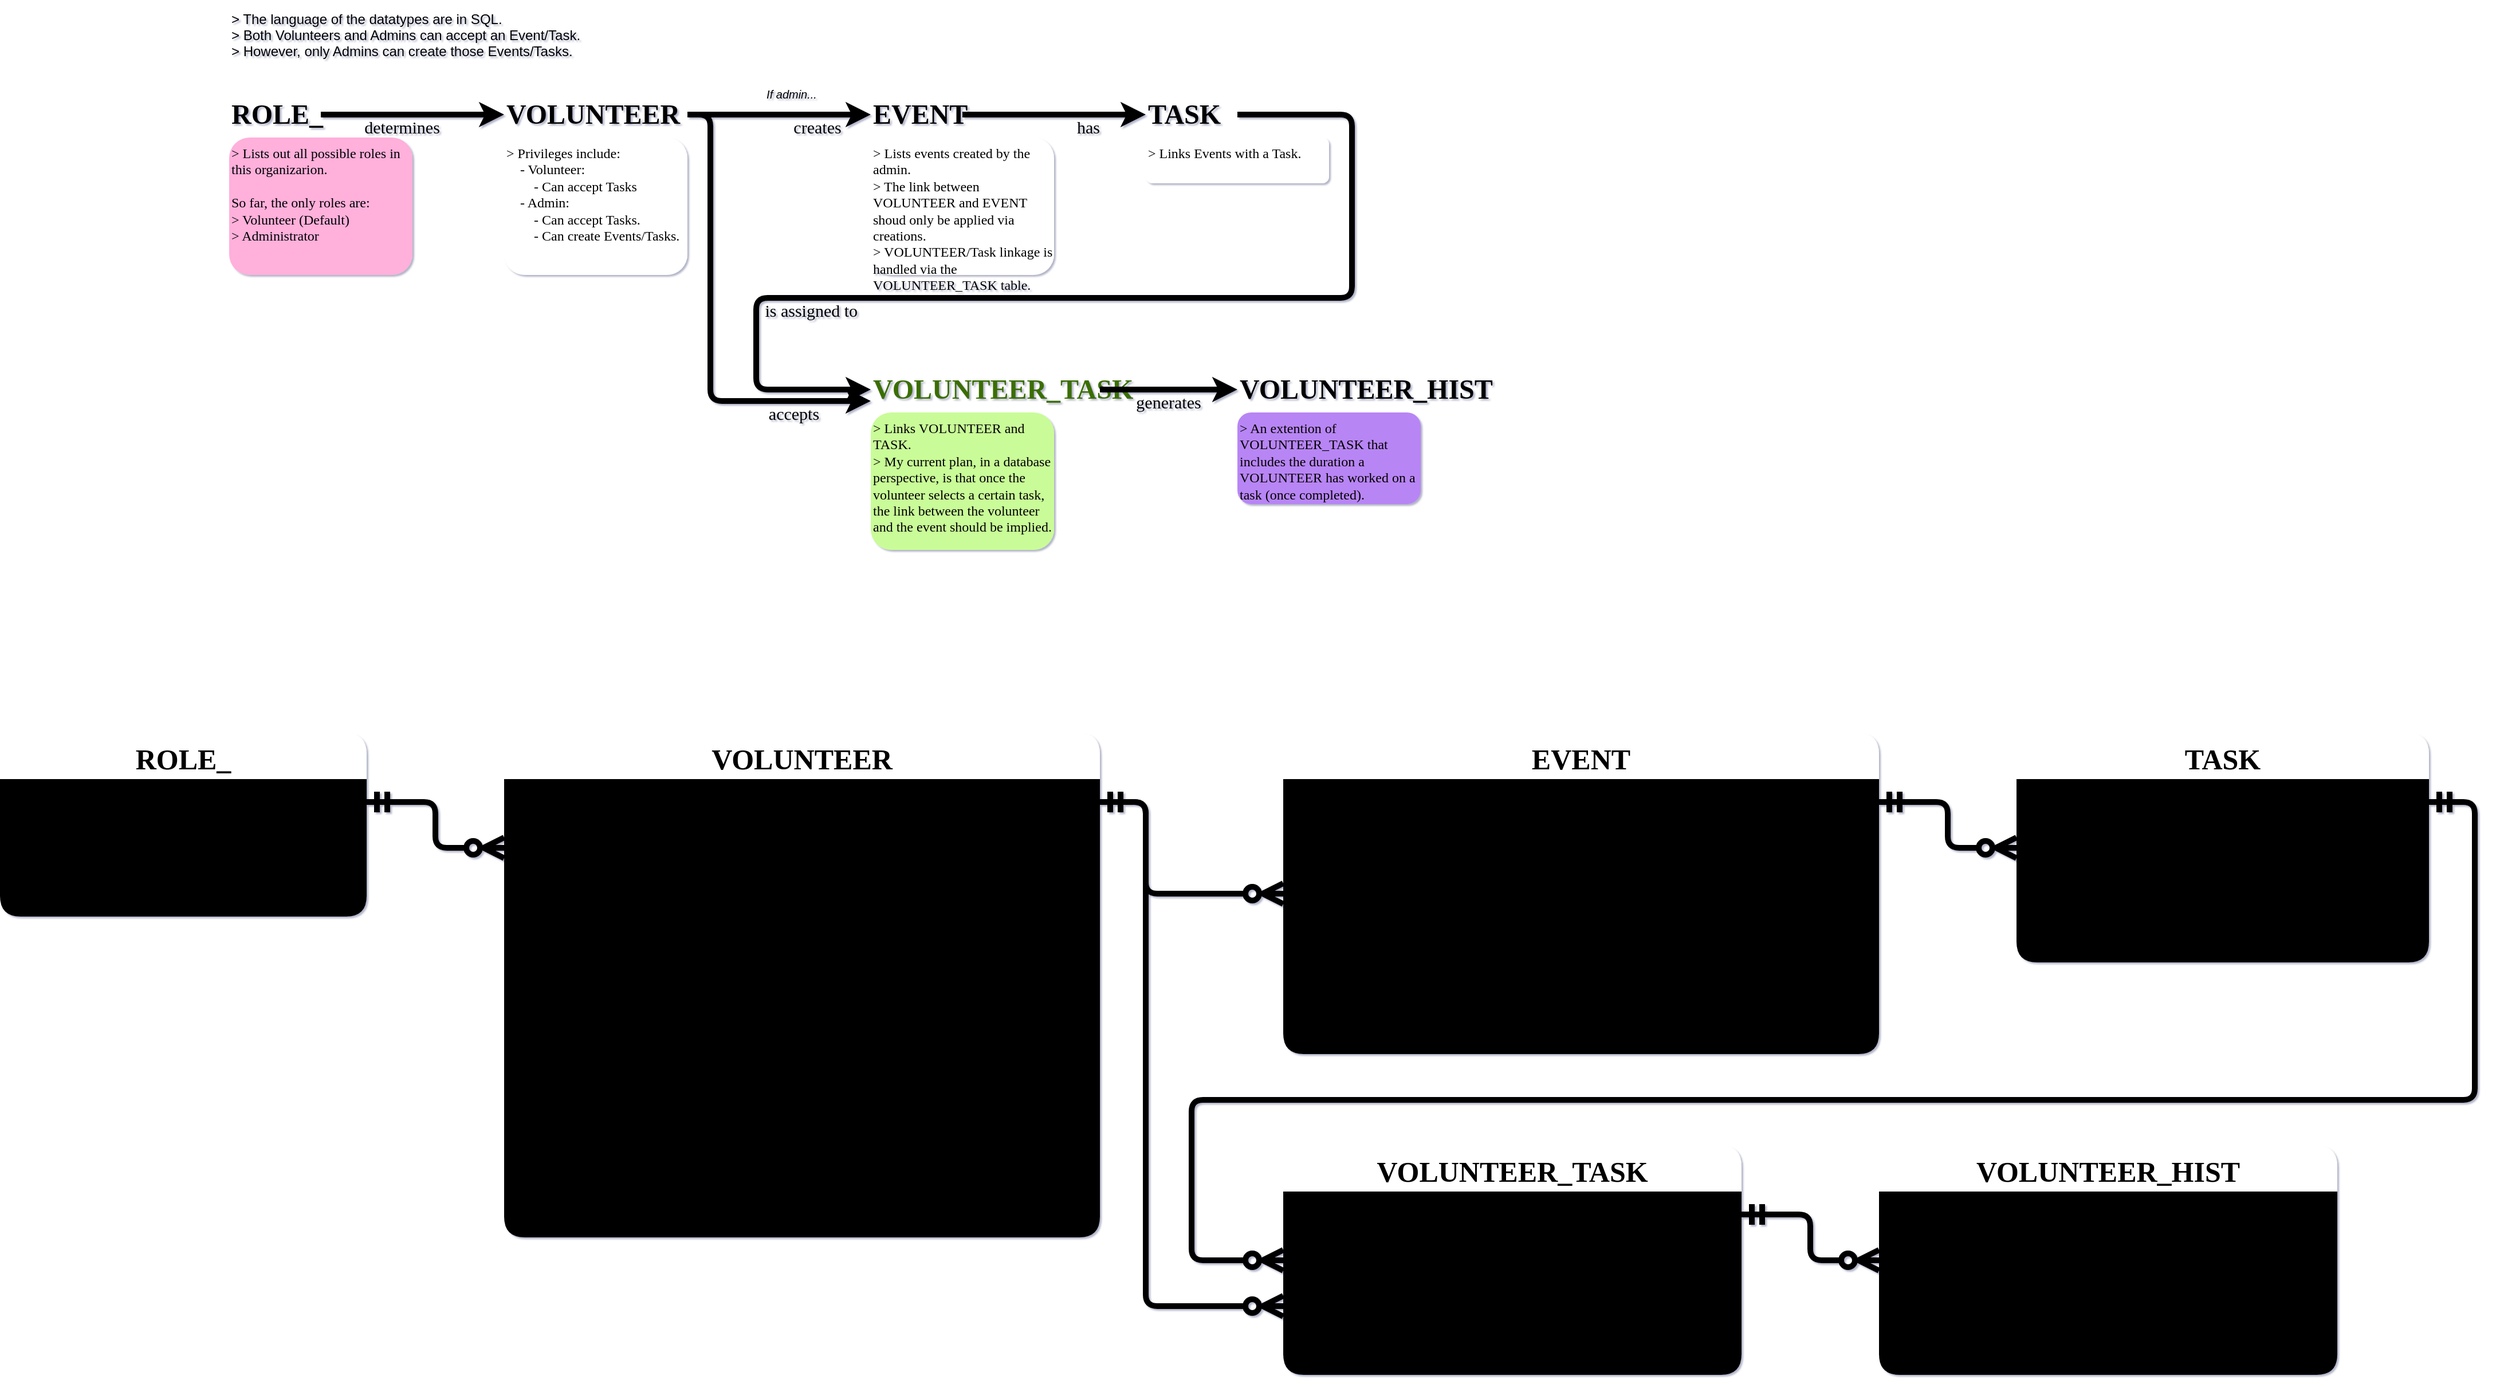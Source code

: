 <mxfile>
    <diagram id="OOGeuDpNiOZ6lB6-GOxb" name="Concept_1">
        <mxGraphModel dx="1826" dy="567" grid="1" gridSize="10" guides="1" tooltips="1" connect="1" arrows="1" fold="1" page="0" pageScale="1" pageWidth="850" pageHeight="1100" background="light-dark(#FFFFFF,#FFFFFF)" math="0" shadow="1" adaptiveColors="auto">
            <root>
                <mxCell id="0"/>
                <mxCell id="1" parent="0"/>
                <mxCell id="32" value="&gt; The language of the datatypes are in SQL.&#xa;&gt; Both Volunteers and Admins can accept an Event/Task.&#xa;&gt; However, only Admins can create those Events/Tasks." style="text;align=left;verticalAlign=middle;resizable=0;points=[];autosize=1;strokeColor=none;fillColor=none;fontColor=light-dark(#000000,#000000);shadow=0;" parent="1" vertex="1">
                    <mxGeometry x="-400" y="40" width="330" height="60" as="geometry"/>
                </mxCell>
                <mxCell id="60" value="VOLUNTEER" style="whiteSpace=wrap;fillColor=none;fontFamily=Calibri;fontColor=light-dark(#000000,#0038FF);fontSize=24;fontStyle=1;align=left;labelBorderColor=none;strokeColor=none;labelBackgroundColor=none;glass=0;shadow=0;" parent="1" vertex="1">
                    <mxGeometry x="-160" y="120" width="160" height="40" as="geometry"/>
                </mxCell>
                <mxCell id="63" value="VOLUNTEER_HIST" style="whiteSpace=wrap;fillColor=none;fontFamily=Calibri;fontColor=light-dark(#000000,#9300FF);fontSize=24;fontStyle=1;align=left;strokeColor=none;shadow=0;" parent="1" vertex="1">
                    <mxGeometry x="480" y="360" width="200" height="40" as="geometry"/>
                </mxCell>
                <mxCell id="64" value="EVENT" style="whiteSpace=wrap;fillColor=none;fontFamily=Calibri;fontColor=light-dark(#000000,#FF0000);fontSize=24;fontStyle=1;align=left;strokeColor=none;shadow=0;" parent="1" vertex="1">
                    <mxGeometry x="160" y="120" width="80" height="40" as="geometry"/>
                </mxCell>
                <mxCell id="65" value="TASK" style="whiteSpace=wrap;fillColor=none;fontFamily=Calibri;fontColor=light-dark(#000000,#FFC600);fontSize=24;fontStyle=1;align=left;strokeColor=none;shadow=0;" parent="1" vertex="1">
                    <mxGeometry x="400" y="120" width="80" height="40" as="geometry"/>
                </mxCell>
                <mxCell id="78" value="creates" style="edgeStyle=orthogonalEdgeStyle;exitX=1;exitY=0.5;exitDx=0;exitDy=0;entryX=0;entryY=0.5;entryDx=0;entryDy=0;strokeColor=light-dark(#000000,#0038FF);strokeWidth=5;fontFamily=Calibri;fontColor=light-dark(#000000,#0038FF);labelBackgroundColor=none;jumpStyle=arc;jumpSize=12;fontSize=15;shadow=0;" parent="1" source="60" target="64" edge="1">
                    <mxGeometry x="0.417" y="-10" relative="1" as="geometry">
                        <mxPoint x="260" y="70" as="sourcePoint"/>
                        <mxPoint x="90" y="80" as="targetPoint"/>
                        <Array as="points">
                            <mxPoint x="130" y="140"/>
                            <mxPoint x="130" y="140"/>
                        </Array>
                        <mxPoint as="offset"/>
                    </mxGeometry>
                </mxCell>
                <mxCell id="83" value="has" style="edgeStyle=elbowEdgeStyle;exitX=1;exitY=0.5;exitDx=0;exitDy=0;entryX=0;entryY=0.5;entryDx=0;entryDy=0;strokeColor=light-dark(#000000,#FF0000);strokeWidth=5;fontFamily=Calibri;fontColor=light-dark(#000000,#FF0000);labelBackgroundColor=none;fontSize=15;shadow=0;" parent="1" source="64" target="65" edge="1">
                    <mxGeometry x="0.375" y="-10" relative="1" as="geometry">
                        <mxPoint x="280" y="240" as="sourcePoint"/>
                        <mxPoint x="560" y="190" as="targetPoint"/>
                        <Array as="points">
                            <mxPoint x="300" y="150"/>
                            <mxPoint x="340" y="-80"/>
                            <mxPoint x="300" y="40"/>
                        </Array>
                        <mxPoint as="offset"/>
                    </mxGeometry>
                </mxCell>
                <mxCell id="135" value="accepts" style="edgeStyle=orthogonalEdgeStyle;exitX=1;exitY=0.5;exitDx=0;exitDy=0;entryX=0;entryY=0.75;entryDx=0;entryDy=0;strokeColor=light-dark(#000000,#0038FF);strokeWidth=5;fontFamily=Calibri;fontColor=light-dark(#000000,#0038FF);flowAnimation=0;labelBackgroundColor=none;fontSize=15;jumpStyle=arc;jumpSize=12;shadow=0;" parent="1" source="60" target="142" edge="1">
                    <mxGeometry x="0.673" y="-10" relative="1" as="geometry">
                        <mxPoint x="10" y="160" as="sourcePoint"/>
                        <mxPoint x="320" y="190" as="targetPoint"/>
                        <Array as="points">
                            <mxPoint x="20" y="140"/>
                            <mxPoint x="20" y="390"/>
                        </Array>
                        <mxPoint as="offset"/>
                    </mxGeometry>
                </mxCell>
                <mxCell id="141" value="&gt; Privileges include:&#xa;    - Volunteer:&#xa;        - Can accept Tasks&#xa;    - Admin:&#xa;        - Can accept Tasks.&#xa;        - Can create Events/Tasks." style="whiteSpace=wrap;fontColor=light-dark(#000000,#0038FF);labelBackgroundColor=none;fillColor=light-dark(#FFFFFF,#78A3FF);rounded=1;fontFamily=Calibri;align=left;verticalAlign=top;fontStyle=0;shadow=0;strokeColor=none;" parent="1" vertex="1">
                    <mxGeometry x="-160" y="160" width="160" height="120" as="geometry"/>
                </mxCell>
                <mxCell id="142" value="VOLUNTEER_TASK" style="whiteSpace=wrap;fillColor=none;fontFamily=Calibri;fontColor=light-dark(#3B6E00,#5DA800);fontSize=24;fontStyle=1;align=left;strokeColor=none;shadow=0;" parent="1" vertex="1">
                    <mxGeometry x="160" y="360" width="200" height="40" as="geometry"/>
                </mxCell>
                <mxCell id="143" value="If admin..." style="text;align=center;verticalAlign=middle;resizable=0;points=[];autosize=1;strokeColor=none;fillColor=none;fontColor=light-dark(#000000,#0038FF);fontStyle=2;fontSize=10;shadow=0;" parent="1" vertex="1">
                    <mxGeometry x="60" y="110" width="62" height="24" as="geometry"/>
                </mxCell>
                <mxCell id="144" value="ROLE_" style="whiteSpace=wrap;fillColor=none;fontFamily=Calibri;fontColor=light-dark(#000000,#FF66B3);fontSize=24;fontStyle=1;align=left;labelBorderColor=none;strokeColor=none;shadow=0;" parent="1" vertex="1">
                    <mxGeometry x="-400" y="120" width="80" height="40" as="geometry"/>
                </mxCell>
                <mxCell id="146" value="determines" style="edgeStyle=orthogonalEdgeStyle;exitX=1;exitY=0.5;exitDx=0;exitDy=0;entryX=0;entryY=0.5;entryDx=0;entryDy=0;strokeColor=light-dark(#000000,#FF66B3);strokeWidth=5;fontFamily=Calibri;fontColor=light-dark(#000000,#FF66B3);flowAnimation=0;labelBackgroundColor=none;fontSize=15;jumpStyle=arc;jumpSize=12;shadow=0;" parent="1" source="144" target="60" edge="1">
                    <mxGeometry x="-0.111" y="-10" relative="1" as="geometry">
                        <mxPoint x="-210" y="70" as="sourcePoint"/>
                        <mxPoint x="-160.0" y="140" as="targetPoint"/>
                        <Array as="points"/>
                        <mxPoint as="offset"/>
                    </mxGeometry>
                </mxCell>
                <mxCell id="150" value="&gt; Lists out all possible roles in this organizarion.&#xa;&#xa;So far, the only roles are:&#xa;&gt; Volunteer (Default)&#xa;&gt; Administrator" style="whiteSpace=wrap;fontColor=light-dark(#000000,#FF66B3);labelBackgroundColor=none;fillColor=light-dark(#FFB0DB,#FFB0DB);rounded=1;fontFamily=Calibri;align=left;verticalAlign=top;fontStyle=0;shadow=0;strokeColor=none;swimlaneFillColor=light-dark(default, #f3b3d9);" parent="1" vertex="1">
                    <mxGeometry x="-400" y="160" width="160" height="120" as="geometry"/>
                </mxCell>
                <mxCell id="154" value="&gt; Links VOLUNTEER and TASK.&#xa;&gt; My current plan, in a database perspective, is that once the volunteer selects a certain task, the link between the volunteer and the event should be implied." style="whiteSpace=wrap;fontColor=light-dark(#000000,#6FA630);labelBackgroundColor=none;fillColor=light-dark(#C9FC98,#C9FC98);rounded=1;fontFamily=Calibri;align=left;verticalAlign=top;fontStyle=0;glass=0;shadow=0;strokeColor=none;" parent="1" vertex="1">
                    <mxGeometry x="160" y="400" width="160" height="120" as="geometry"/>
                </mxCell>
                <mxCell id="155" value="&gt; An extention of VOLUNTEER_TASK that includes the duration a VOLUNTEER has worked on a task (once completed)." style="whiteSpace=wrap;fontColor=light-dark(#000000,#8619F5);labelBackgroundColor=none;fillColor=light-dark(#B885F5,#B885F5);rounded=1;fontFamily=Calibri;align=left;verticalAlign=top;fontStyle=0;shadow=0;strokeColor=none;" parent="1" vertex="1">
                    <mxGeometry x="480" y="400" width="160" height="80" as="geometry"/>
                </mxCell>
                <mxCell id="157" value="&gt; Lists events created by the admin.&#xa;&gt; The link between VOLUNTEER and EVENT shoud only be applied via creations.&#xa;&gt; VOLUNTEER/Task linkage is handled via the VOLUNTEER_TASK table." style="whiteSpace=wrap;fontColor=light-dark(#000000,#FF0000);labelBackgroundColor=none;fillColor=light-dark(#FFFFFF,#FF9F9F);rounded=1;fontFamily=Calibri;align=left;verticalAlign=top;fontStyle=0;glass=0;shadow=0;strokeColor=none;" parent="1" vertex="1">
                    <mxGeometry x="160" y="160" width="160" height="120" as="geometry"/>
                </mxCell>
                <mxCell id="159" value="&gt; Links Events with a Task." style="whiteSpace=wrap;fontColor=light-dark(#000000,#F6C843);labelBackgroundColor=none;fillColor=light-dark(#FFFFFF,#F6E0A8);rounded=1;fontFamily=Calibri;align=left;verticalAlign=top;fontStyle=0;shadow=0;strokeColor=none;" parent="1" vertex="1">
                    <mxGeometry x="400" y="160" width="160" height="40" as="geometry"/>
                </mxCell>
                <mxCell id="165" value="ROLE_" style="shape=table;startSize=40;container=1;collapsible=0;childLayout=tableLayout;strokeColor=none;fontSize=25;rounded=1;fillColor=light-dark(#FFFFFF,#FF66B3);gradientColor=none;swimlaneFillColor=light-dark(#000000,#FFB0DB);fontColor=light-dark(#000000,#000000);fontFamily=Calibri;fontStyle=1" parent="1" vertex="1">
                    <mxGeometry x="-600" y="680" width="320" height="160" as="geometry"/>
                </mxCell>
                <mxCell id="166" value="" style="shape=tableRow;horizontal=0;startSize=0;swimlaneHead=0;swimlaneBody=0;strokeColor=inherit;top=0;left=0;bottom=0;right=0;collapsible=0;dropTarget=0;fillColor=none;points=[[0,0.5],[1,0.5]];portConstraint=eastwest;fontSize=16;fontFamily=Calibri;fontColor=light-dark(#000000,#000000);fontStyle=1" parent="165" vertex="1">
                    <mxGeometry y="40" width="320" height="40" as="geometry"/>
                </mxCell>
                <mxCell id="167" value="ID" style="shape=partialRectangle;html=1;whiteSpace=wrap;connectable=0;strokeColor=inherit;overflow=hidden;fillColor=none;top=0;left=0;bottom=0;right=0;pointerEvents=1;fontSize=16;fontFamily=Calibri;fontColor=light-dark(#000000,#000000);fontStyle=1" parent="166" vertex="1">
                    <mxGeometry width="80" height="40" as="geometry">
                        <mxRectangle width="80" height="40" as="alternateBounds"/>
                    </mxGeometry>
                </mxCell>
                <mxCell id="168" value="SERIAL" style="shape=partialRectangle;html=1;whiteSpace=wrap;connectable=0;strokeColor=inherit;overflow=hidden;fillColor=none;top=0;left=0;bottom=0;right=0;pointerEvents=1;fontSize=16;fontFamily=Calibri;fontColor=light-dark(#000000,#000000);fontStyle=3;align=left;" parent="166" vertex="1">
                    <mxGeometry x="80" width="80" height="40" as="geometry">
                        <mxRectangle width="80" height="40" as="alternateBounds"/>
                    </mxGeometry>
                </mxCell>
                <mxCell id="169" value="PK" style="shape=partialRectangle;html=1;whiteSpace=wrap;connectable=0;strokeColor=inherit;overflow=hidden;fillColor=none;top=0;left=0;bottom=0;right=0;pointerEvents=1;fontSize=16;fontFamily=Calibri;fontColor=light-dark(#000000,#006600);fontStyle=1;align=left;" parent="166" vertex="1">
                    <mxGeometry x="160" width="160" height="40" as="geometry">
                        <mxRectangle width="160" height="40" as="alternateBounds"/>
                    </mxGeometry>
                </mxCell>
                <mxCell id="170" value="" style="shape=tableRow;horizontal=0;startSize=0;swimlaneHead=0;swimlaneBody=0;strokeColor=inherit;top=0;left=0;bottom=0;right=0;collapsible=0;dropTarget=0;fillColor=none;points=[[0,0.5],[1,0.5]];portConstraint=eastwest;fontSize=16;fontFamily=Calibri;fontColor=light-dark(#000000,#000000);" parent="165" vertex="1">
                    <mxGeometry y="80" width="320" height="80" as="geometry"/>
                </mxCell>
                <mxCell id="171" value="Name" style="shape=partialRectangle;html=1;whiteSpace=wrap;connectable=0;strokeColor=inherit;overflow=hidden;fillColor=none;top=0;left=0;bottom=0;right=0;pointerEvents=1;fontSize=16;fontFamily=Calibri;fontColor=light-dark(#000000,#000000);" parent="170" vertex="1">
                    <mxGeometry width="80" height="80" as="geometry">
                        <mxRectangle width="80" height="80" as="alternateBounds"/>
                    </mxGeometry>
                </mxCell>
                <mxCell id="172" value="TEXT" style="shape=partialRectangle;html=1;whiteSpace=wrap;connectable=0;strokeColor=inherit;overflow=hidden;fillColor=none;top=0;left=0;bottom=0;right=0;pointerEvents=1;fontSize=16;fontFamily=Calibri;fontColor=light-dark(#000000,#000000);fontStyle=2;align=left;" parent="170" vertex="1">
                    <mxGeometry x="80" width="80" height="80" as="geometry">
                        <mxRectangle width="80" height="80" as="alternateBounds"/>
                    </mxGeometry>
                </mxCell>
                <mxCell id="173" value="&gt; Volunteer (Default)&#xa;&gt; Admin" style="shape=partialRectangle;whiteSpace=wrap;connectable=0;strokeColor=inherit;overflow=hidden;fillColor=none;top=0;left=0;bottom=0;right=0;pointerEvents=1;fontSize=16;fontFamily=Calibri;fontColor=light-dark(#000000,#006600);align=left;" parent="170" vertex="1">
                    <mxGeometry x="160" width="160" height="80" as="geometry">
                        <mxRectangle width="160" height="80" as="alternateBounds"/>
                    </mxGeometry>
                </mxCell>
                <mxCell id="239" style="edgeStyle=orthogonalEdgeStyle;html=1;exitX=1;exitY=0.5;exitDx=0;exitDy=0;entryX=0;entryY=0.5;entryDx=0;entryDy=0;strokeColor=light-dark(#000000,#FF66B3);strokeWidth=5;startArrow=ERmandOne;startFill=0;endArrow=ERzeroToMany;endFill=0;endSize=12;startSize=12;jumpStyle=arc;" parent="1" source="166" target="257" edge="1">
                    <mxGeometry relative="1" as="geometry">
                        <mxPoint x="-200" y="780" as="targetPoint"/>
                    </mxGeometry>
                </mxCell>
                <mxCell id="240" value="VOLUNTEER" style="shape=table;startSize=40;container=1;collapsible=0;childLayout=tableLayout;strokeColor=none;fontSize=25;rounded=1;fillColor=light-dark(#FFFFFF,#0038FF);gradientColor=none;swimlaneFillColor=light-dark(#000000,#78A3FF);fontColor=light-dark(#000000,#000000);fontFamily=Calibri;fontStyle=1" parent="1" vertex="1">
                    <mxGeometry x="-160" y="680" width="520" height="440.0" as="geometry"/>
                </mxCell>
                <mxCell id="241" value="" style="shape=tableRow;horizontal=0;startSize=0;swimlaneHead=0;swimlaneBody=0;strokeColor=inherit;top=0;left=0;bottom=0;right=0;collapsible=0;dropTarget=0;fillColor=none;points=[[0,0.5],[1,0.5]];portConstraint=eastwest;fontSize=16;fontFamily=Calibri;fontColor=light-dark(#000000,#000000);fontStyle=1" parent="240" vertex="1">
                    <mxGeometry y="40" width="520" height="40" as="geometry"/>
                </mxCell>
                <mxCell id="242" value="ID" style="shape=partialRectangle;html=1;whiteSpace=wrap;connectable=0;strokeColor=inherit;overflow=hidden;fillColor=none;top=0;left=0;bottom=0;right=0;pointerEvents=1;fontSize=16;fontFamily=Calibri;fontColor=light-dark(#000000,#000000);fontStyle=1" parent="241" vertex="1">
                    <mxGeometry width="120" height="40" as="geometry">
                        <mxRectangle width="120" height="40" as="alternateBounds"/>
                    </mxGeometry>
                </mxCell>
                <mxCell id="243" value="SERIAL" style="shape=partialRectangle;html=1;whiteSpace=wrap;connectable=0;strokeColor=inherit;overflow=hidden;fillColor=none;top=0;left=0;bottom=0;right=0;pointerEvents=1;fontSize=16;fontFamily=Calibri;fontColor=light-dark(#000000,#000000);fontStyle=3;align=left;" parent="241" vertex="1">
                    <mxGeometry x="120" width="200" height="40" as="geometry">
                        <mxRectangle width="200" height="40" as="alternateBounds"/>
                    </mxGeometry>
                </mxCell>
                <mxCell id="244" value="PK" style="shape=partialRectangle;html=1;whiteSpace=wrap;connectable=0;strokeColor=inherit;overflow=hidden;fillColor=none;top=0;left=0;bottom=0;right=0;pointerEvents=1;fontSize=16;fontFamily=Calibri;fontColor=light-dark(#000000,#006600);fontStyle=1;align=left;" parent="241" vertex="1">
                    <mxGeometry x="320" width="200" height="40" as="geometry">
                        <mxRectangle width="200" height="40" as="alternateBounds"/>
                    </mxGeometry>
                </mxCell>
                <mxCell id="257" style="shape=tableRow;horizontal=0;startSize=0;swimlaneHead=0;swimlaneBody=0;strokeColor=inherit;top=0;left=0;bottom=0;right=0;collapsible=0;dropTarget=0;fillColor=none;points=[[0,0.5],[1,0.5]];portConstraint=eastwest;fontSize=16;fontFamily=Calibri;fontColor=light-dark(#000000,#000000);" parent="240" vertex="1">
                    <mxGeometry y="80" width="520" height="40" as="geometry"/>
                </mxCell>
                <mxCell id="258" value="Role_ID" style="shape=partialRectangle;html=1;whiteSpace=wrap;connectable=0;strokeColor=inherit;overflow=hidden;fillColor=none;top=0;left=0;bottom=0;right=0;pointerEvents=1;fontSize=16;fontFamily=Calibri;fontColor=light-dark(#000000,#000000);" parent="257" vertex="1">
                    <mxGeometry width="120" height="40" as="geometry">
                        <mxRectangle width="120" height="40" as="alternateBounds"/>
                    </mxGeometry>
                </mxCell>
                <mxCell id="259" value="INT" style="shape=partialRectangle;html=1;whiteSpace=wrap;connectable=0;strokeColor=inherit;overflow=hidden;fillColor=none;top=0;left=0;bottom=0;right=0;pointerEvents=1;fontSize=16;fontFamily=Calibri;fontColor=light-dark(#000000,#000000);fontStyle=2;align=left;" parent="257" vertex="1">
                    <mxGeometry x="120" width="200" height="40" as="geometry">
                        <mxRectangle width="200" height="40" as="alternateBounds"/>
                    </mxGeometry>
                </mxCell>
                <mxCell id="260" value="FK: ROLE.ID" style="shape=partialRectangle;whiteSpace=wrap;connectable=0;strokeColor=inherit;overflow=hidden;fillColor=none;top=0;left=0;bottom=0;right=0;pointerEvents=1;fontSize=16;fontFamily=Calibri;fontColor=light-dark(#000000,#006600);align=left;" parent="257" vertex="1">
                    <mxGeometry x="320" width="200" height="40" as="geometry">
                        <mxRectangle width="200" height="40" as="alternateBounds"/>
                    </mxGeometry>
                </mxCell>
                <mxCell id="245" value="" style="shape=tableRow;horizontal=0;startSize=0;swimlaneHead=0;swimlaneBody=0;strokeColor=inherit;top=0;left=0;bottom=0;right=0;collapsible=0;dropTarget=0;fillColor=none;points=[[0,0.5],[1,0.5]];portConstraint=eastwest;fontSize=16;fontFamily=Calibri;fontColor=light-dark(#000000,#000000);" parent="240" vertex="1">
                    <mxGeometry y="120" width="520" height="40" as="geometry"/>
                </mxCell>
                <mxCell id="246" value="First_name" style="shape=partialRectangle;html=1;whiteSpace=wrap;connectable=0;strokeColor=inherit;overflow=hidden;fillColor=none;top=0;left=0;bottom=0;right=0;pointerEvents=1;fontSize=16;fontFamily=Calibri;fontColor=light-dark(#000000,#000000);" parent="245" vertex="1">
                    <mxGeometry width="120" height="40" as="geometry">
                        <mxRectangle width="120" height="40" as="alternateBounds"/>
                    </mxGeometry>
                </mxCell>
                <mxCell id="247" value="TEXT" style="shape=partialRectangle;html=1;whiteSpace=wrap;connectable=0;strokeColor=inherit;overflow=hidden;fillColor=none;top=0;left=0;bottom=0;right=0;pointerEvents=1;fontSize=16;fontFamily=Calibri;fontColor=light-dark(#000000,#000000);fontStyle=2;align=left;" parent="245" vertex="1">
                    <mxGeometry x="120" width="200" height="40" as="geometry">
                        <mxRectangle width="200" height="40" as="alternateBounds"/>
                    </mxGeometry>
                </mxCell>
                <mxCell id="248" value="&#39;John&#39;" style="shape=partialRectangle;whiteSpace=wrap;connectable=0;strokeColor=inherit;overflow=hidden;fillColor=none;top=0;left=0;bottom=0;right=0;pointerEvents=1;fontSize=16;fontFamily=Calibri;fontColor=light-dark(#000000,#006600);align=left;" parent="245" vertex="1">
                    <mxGeometry x="320" width="200" height="40" as="geometry">
                        <mxRectangle width="200" height="40" as="alternateBounds"/>
                    </mxGeometry>
                </mxCell>
                <mxCell id="249" style="shape=tableRow;horizontal=0;startSize=0;swimlaneHead=0;swimlaneBody=0;strokeColor=inherit;top=0;left=0;bottom=0;right=0;collapsible=0;dropTarget=0;fillColor=none;points=[[0,0.5],[1,0.5]];portConstraint=eastwest;fontSize=16;fontFamily=Calibri;fontColor=light-dark(#000000,#000000);" parent="240" vertex="1">
                    <mxGeometry y="160" width="520" height="40" as="geometry"/>
                </mxCell>
                <mxCell id="250" value="Last_name" style="shape=partialRectangle;html=1;whiteSpace=wrap;connectable=0;strokeColor=inherit;overflow=hidden;fillColor=none;top=0;left=0;bottom=0;right=0;pointerEvents=1;fontSize=16;fontFamily=Calibri;fontColor=light-dark(#000000,#000000);" parent="249" vertex="1">
                    <mxGeometry width="120" height="40" as="geometry">
                        <mxRectangle width="120" height="40" as="alternateBounds"/>
                    </mxGeometry>
                </mxCell>
                <mxCell id="251" value="TEXT" style="shape=partialRectangle;html=1;whiteSpace=wrap;connectable=0;strokeColor=inherit;overflow=hidden;fillColor=none;top=0;left=0;bottom=0;right=0;pointerEvents=1;fontSize=16;fontFamily=Calibri;fontColor=light-dark(#000000,#000000);fontStyle=2;align=left;" parent="249" vertex="1">
                    <mxGeometry x="120" width="200" height="40" as="geometry">
                        <mxRectangle width="200" height="40" as="alternateBounds"/>
                    </mxGeometry>
                </mxCell>
                <mxCell id="252" value="&#39;Doe&#39;" style="shape=partialRectangle;whiteSpace=wrap;connectable=0;strokeColor=inherit;overflow=hidden;fillColor=none;top=0;left=0;bottom=0;right=0;pointerEvents=1;fontSize=16;fontFamily=Calibri;fontColor=light-dark(#000000,#006600);align=left;" parent="249" vertex="1">
                    <mxGeometry x="320" width="200" height="40" as="geometry">
                        <mxRectangle width="200" height="40" as="alternateBounds"/>
                    </mxGeometry>
                </mxCell>
                <mxCell id="253" style="shape=tableRow;horizontal=0;startSize=0;swimlaneHead=0;swimlaneBody=0;strokeColor=inherit;top=0;left=0;bottom=0;right=0;collapsible=0;dropTarget=0;fillColor=none;points=[[0,0.5],[1,0.5]];portConstraint=eastwest;fontSize=16;fontFamily=Calibri;fontColor=light-dark(#000000,#000000);" parent="240" vertex="1">
                    <mxGeometry y="200" width="520" height="40" as="geometry"/>
                </mxCell>
                <mxCell id="254" value="Email" style="shape=partialRectangle;html=1;whiteSpace=wrap;connectable=0;strokeColor=inherit;overflow=hidden;fillColor=none;top=0;left=0;bottom=0;right=0;pointerEvents=1;fontSize=16;fontFamily=Calibri;fontColor=light-dark(#000000,#000000);" parent="253" vertex="1">
                    <mxGeometry width="120" height="40" as="geometry">
                        <mxRectangle width="120" height="40" as="alternateBounds"/>
                    </mxGeometry>
                </mxCell>
                <mxCell id="255" value="TEXT" style="shape=partialRectangle;html=1;whiteSpace=wrap;connectable=0;strokeColor=inherit;overflow=hidden;fillColor=none;top=0;left=0;bottom=0;right=0;pointerEvents=1;fontSize=16;fontFamily=Calibri;fontColor=light-dark(#000000,#000000);fontStyle=2;align=left;" parent="253" vertex="1">
                    <mxGeometry x="120" width="200" height="40" as="geometry">
                        <mxRectangle width="200" height="40" as="alternateBounds"/>
                    </mxGeometry>
                </mxCell>
                <mxCell id="256" value="&#39;sample@email.com&#39;" style="shape=partialRectangle;whiteSpace=wrap;connectable=0;strokeColor=inherit;overflow=hidden;fillColor=none;top=0;left=0;bottom=0;right=0;pointerEvents=1;fontSize=16;fontFamily=Calibri;fontColor=light-dark(#000000,#006600);align=left;" parent="253" vertex="1">
                    <mxGeometry x="320" width="200" height="40" as="geometry">
                        <mxRectangle width="200" height="40" as="alternateBounds"/>
                    </mxGeometry>
                </mxCell>
                <mxCell id="322" style="shape=tableRow;horizontal=0;startSize=0;swimlaneHead=0;swimlaneBody=0;strokeColor=inherit;top=0;left=0;bottom=0;right=0;collapsible=0;dropTarget=0;fillColor=none;points=[[0,0.5],[1,0.5]];portConstraint=eastwest;fontSize=16;fontFamily=Calibri;fontColor=light-dark(#000000,#000000);" parent="240" vertex="1">
                    <mxGeometry y="240" width="520" height="80" as="geometry"/>
                </mxCell>
                <mxCell id="323" value="Skill" style="shape=partialRectangle;html=1;whiteSpace=wrap;connectable=0;strokeColor=inherit;overflow=hidden;fillColor=none;top=0;left=0;bottom=0;right=0;pointerEvents=1;fontSize=16;fontFamily=Calibri;fontColor=light-dark(#000000,#000000);" parent="322" vertex="1">
                    <mxGeometry width="120" height="80" as="geometry">
                        <mxRectangle width="120" height="80" as="alternateBounds"/>
                    </mxGeometry>
                </mxCell>
                <mxCell id="324" value="TEXT[]" style="shape=partialRectangle;html=1;whiteSpace=wrap;connectable=0;strokeColor=inherit;overflow=hidden;fillColor=none;top=0;left=0;bottom=0;right=0;pointerEvents=1;fontSize=16;fontFamily=Calibri;fontColor=light-dark(#000000,#000000);fontStyle=2;align=left;" parent="322" vertex="1">
                    <mxGeometry x="120" width="200" height="80" as="geometry">
                        <mxRectangle width="200" height="80" as="alternateBounds"/>
                    </mxGeometry>
                </mxCell>
                <mxCell id="325" value="[&#39;Communication&#39;,&#39;Time management&#39;, ... ]" style="shape=partialRectangle;whiteSpace=wrap;connectable=0;strokeColor=inherit;overflow=hidden;fillColor=none;top=0;left=0;bottom=0;right=0;pointerEvents=1;fontSize=16;fontFamily=Calibri;fontColor=light-dark(#000000,#006600);align=left;" parent="322" vertex="1">
                    <mxGeometry x="320" width="200" height="80" as="geometry">
                        <mxRectangle width="200" height="80" as="alternateBounds"/>
                    </mxGeometry>
                </mxCell>
                <mxCell id="262" style="shape=tableRow;horizontal=0;startSize=0;swimlaneHead=0;swimlaneBody=0;strokeColor=inherit;top=0;left=0;bottom=0;right=0;collapsible=0;dropTarget=0;fillColor=none;points=[[0,0.5],[1,0.5]];portConstraint=eastwest;fontSize=16;fontFamily=Calibri;fontColor=light-dark(#000000,#000000);" parent="240" vertex="1">
                    <mxGeometry y="320" width="520" height="40" as="geometry"/>
                </mxCell>
                <mxCell id="263" value="Location" style="shape=partialRectangle;html=1;whiteSpace=wrap;connectable=0;strokeColor=inherit;overflow=hidden;fillColor=none;top=0;left=0;bottom=0;right=0;pointerEvents=1;fontSize=16;fontFamily=Calibri;fontColor=light-dark(#000000,#000000);" parent="262" vertex="1">
                    <mxGeometry width="120" height="40" as="geometry">
                        <mxRectangle width="120" height="40" as="alternateBounds"/>
                    </mxGeometry>
                </mxCell>
                <mxCell id="264" value="GEOGRAPHY(POINT, 4326)" style="shape=partialRectangle;html=1;whiteSpace=wrap;connectable=0;strokeColor=inherit;overflow=hidden;fillColor=none;top=0;left=0;bottom=0;right=0;pointerEvents=1;fontSize=16;fontFamily=Calibri;fontColor=light-dark(#000000,#000000);fontStyle=2;align=left;" parent="262" vertex="1">
                    <mxGeometry x="120" width="200" height="40" as="geometry">
                        <mxRectangle width="200" height="40" as="alternateBounds"/>
                    </mxGeometry>
                </mxCell>
                <mxCell id="265" value="ST_GeogFromText(&#xa;&#39;POINT(29.718, -95.343)&#39;)" style="shape=partialRectangle;whiteSpace=wrap;connectable=0;strokeColor=inherit;overflow=hidden;fillColor=none;top=0;left=0;bottom=0;right=0;pointerEvents=1;fontSize=16;fontFamily=Calibri;fontColor=light-dark(#000000,#006600);align=left;" parent="262" vertex="1">
                    <mxGeometry x="320" width="200" height="40" as="geometry">
                        <mxRectangle width="200" height="40" as="alternateBounds"/>
                    </mxGeometry>
                </mxCell>
                <mxCell id="359" style="shape=tableRow;horizontal=0;startSize=0;swimlaneHead=0;swimlaneBody=0;strokeColor=inherit;top=0;left=0;bottom=0;right=0;collapsible=0;dropTarget=0;fillColor=none;points=[[0,0.5],[1,0.5]];portConstraint=eastwest;fontSize=16;fontFamily=Calibri;fontColor=light-dark(#000000,#000000);" parent="240" vertex="1">
                    <mxGeometry y="360" width="520" height="80" as="geometry"/>
                </mxCell>
                <mxCell id="360" value="Availability" style="shape=partialRectangle;html=1;whiteSpace=wrap;connectable=0;strokeColor=inherit;overflow=hidden;fillColor=none;top=0;left=0;bottom=0;right=0;pointerEvents=1;fontSize=16;fontFamily=Calibri;fontColor=light-dark(#000000,#000000);" parent="359" vertex="1">
                    <mxGeometry width="120" height="80" as="geometry">
                        <mxRectangle width="120" height="80" as="alternateBounds"/>
                    </mxGeometry>
                </mxCell>
                <mxCell id="361" value="TEXT[]" style="shape=partialRectangle;html=1;whiteSpace=wrap;connectable=0;strokeColor=inherit;overflow=hidden;fillColor=none;top=0;left=0;bottom=0;right=0;pointerEvents=1;fontSize=16;fontFamily=Calibri;fontColor=light-dark(#000000,#000000);fontStyle=2;align=left;" parent="359" vertex="1">
                    <mxGeometry x="120" width="200" height="80" as="geometry">
                        <mxRectangle width="200" height="80" as="alternateBounds"/>
                    </mxGeometry>
                </mxCell>
                <mxCell id="362" value="&gt; Actual days can be handled externally from the database.&#xa;[&#39;Monday&#39;,&#39;Friday&#39;,&#39;Saturday&#39;]" style="shape=partialRectangle;whiteSpace=wrap;connectable=0;strokeColor=inherit;overflow=hidden;fillColor=none;top=0;left=0;bottom=0;right=0;pointerEvents=1;fontSize=16;fontFamily=Calibri;fontColor=light-dark(#000000,#006600);align=left;" parent="359" vertex="1">
                    <mxGeometry x="320" width="200" height="80" as="geometry">
                        <mxRectangle width="200" height="80" as="alternateBounds"/>
                    </mxGeometry>
                </mxCell>
                <mxCell id="266" value="EVENT" style="shape=table;startSize=40;container=1;collapsible=0;childLayout=tableLayout;strokeColor=none;fontSize=25;rounded=1;fillColor=light-dark(#FFFFFF,#FF0000);gradientColor=none;swimlaneFillColor=light-dark(#000000,#FF9F9F);fontColor=light-dark(#000000,#000000);fontFamily=Calibri;fontStyle=1" parent="1" vertex="1">
                    <mxGeometry x="520" y="680" width="520" height="280" as="geometry"/>
                </mxCell>
                <mxCell id="267" value="" style="shape=tableRow;horizontal=0;startSize=0;swimlaneHead=0;swimlaneBody=0;strokeColor=inherit;top=0;left=0;bottom=0;right=0;collapsible=0;dropTarget=0;fillColor=none;points=[[0,0.5],[1,0.5]];portConstraint=eastwest;fontSize=16;fontFamily=Calibri;fontColor=light-dark(#000000,#000000);fontStyle=1" parent="266" vertex="1">
                    <mxGeometry y="40" width="520" height="40" as="geometry"/>
                </mxCell>
                <mxCell id="268" value="ID" style="shape=partialRectangle;html=1;whiteSpace=wrap;connectable=0;strokeColor=inherit;overflow=hidden;fillColor=none;top=0;left=0;bottom=0;right=0;pointerEvents=1;fontSize=16;fontFamily=Calibri;fontColor=light-dark(#000000,#000000);fontStyle=1" parent="267" vertex="1">
                    <mxGeometry width="120" height="40" as="geometry">
                        <mxRectangle width="120" height="40" as="alternateBounds"/>
                    </mxGeometry>
                </mxCell>
                <mxCell id="269" value="SERIAL" style="shape=partialRectangle;html=1;whiteSpace=wrap;connectable=0;strokeColor=inherit;overflow=hidden;fillColor=none;top=0;left=0;bottom=0;right=0;pointerEvents=1;fontSize=16;fontFamily=Calibri;fontColor=light-dark(#000000,#000000);fontStyle=3;align=left;" parent="267" vertex="1">
                    <mxGeometry x="120" width="200" height="40" as="geometry">
                        <mxRectangle width="200" height="40" as="alternateBounds"/>
                    </mxGeometry>
                </mxCell>
                <mxCell id="270" value="PK" style="shape=partialRectangle;html=1;whiteSpace=wrap;connectable=0;strokeColor=inherit;overflow=hidden;fillColor=none;top=0;left=0;bottom=0;right=0;pointerEvents=1;fontSize=16;fontFamily=Calibri;fontColor=light-dark(#000000,#006600);fontStyle=1;align=left;" parent="267" vertex="1">
                    <mxGeometry x="320" width="200" height="40" as="geometry">
                        <mxRectangle width="200" height="40" as="alternateBounds"/>
                    </mxGeometry>
                </mxCell>
                <mxCell id="271" value="" style="shape=tableRow;horizontal=0;startSize=0;swimlaneHead=0;swimlaneBody=0;strokeColor=inherit;top=0;left=0;bottom=0;right=0;collapsible=0;dropTarget=0;fillColor=none;points=[[0,0.5],[1,0.5]];portConstraint=eastwest;fontSize=16;fontFamily=Calibri;fontColor=light-dark(#000000,#000000);" parent="266" vertex="1">
                    <mxGeometry y="80" width="520" height="40" as="geometry"/>
                </mxCell>
                <mxCell id="272" value="Name" style="shape=partialRectangle;html=1;whiteSpace=wrap;connectable=0;strokeColor=inherit;overflow=hidden;fillColor=none;top=0;left=0;bottom=0;right=0;pointerEvents=1;fontSize=16;fontFamily=Calibri;fontColor=light-dark(#000000,#000000);" parent="271" vertex="1">
                    <mxGeometry width="120" height="40" as="geometry">
                        <mxRectangle width="120" height="40" as="alternateBounds"/>
                    </mxGeometry>
                </mxCell>
                <mxCell id="273" value="TEXT" style="shape=partialRectangle;html=1;whiteSpace=wrap;connectable=0;strokeColor=inherit;overflow=hidden;fillColor=none;top=0;left=0;bottom=0;right=0;pointerEvents=1;fontSize=16;fontFamily=Calibri;fontColor=light-dark(#000000,#000000);fontStyle=2;align=left;" parent="271" vertex="1">
                    <mxGeometry x="120" width="200" height="40" as="geometry">
                        <mxRectangle width="200" height="40" as="alternateBounds"/>
                    </mxGeometry>
                </mxCell>
                <mxCell id="274" value="&#39;Food Bank Colab&#39;" style="shape=partialRectangle;whiteSpace=wrap;connectable=0;strokeColor=inherit;overflow=hidden;fillColor=none;top=0;left=0;bottom=0;right=0;pointerEvents=1;fontSize=16;fontFamily=Calibri;fontColor=light-dark(#000000,#006600);align=left;" parent="271" vertex="1">
                    <mxGeometry x="320" width="200" height="40" as="geometry">
                        <mxRectangle width="200" height="40" as="alternateBounds"/>
                    </mxGeometry>
                </mxCell>
                <mxCell id="275" style="shape=tableRow;horizontal=0;startSize=0;swimlaneHead=0;swimlaneBody=0;strokeColor=inherit;top=0;left=0;bottom=0;right=0;collapsible=0;dropTarget=0;fillColor=none;points=[[0,0.5],[1,0.5]];portConstraint=eastwest;fontSize=16;fontFamily=Calibri;fontColor=light-dark(#000000,#000000);" parent="266" vertex="1">
                    <mxGeometry y="120" width="520" height="40" as="geometry"/>
                </mxCell>
                <mxCell id="276" value="Moderator" style="shape=partialRectangle;html=1;whiteSpace=wrap;connectable=0;strokeColor=inherit;overflow=hidden;fillColor=none;top=0;left=0;bottom=0;right=0;pointerEvents=1;fontSize=16;fontFamily=Calibri;fontColor=light-dark(#000000,#000000);" parent="275" vertex="1">
                    <mxGeometry width="120" height="40" as="geometry">
                        <mxRectangle width="120" height="40" as="alternateBounds"/>
                    </mxGeometry>
                </mxCell>
                <mxCell id="277" value="INT" style="shape=partialRectangle;html=1;whiteSpace=wrap;connectable=0;strokeColor=inherit;overflow=hidden;fillColor=none;top=0;left=0;bottom=0;right=0;pointerEvents=1;fontSize=16;fontFamily=Calibri;fontColor=light-dark(#000000,#000000);fontStyle=2;align=left;" parent="275" vertex="1">
                    <mxGeometry x="120" width="200" height="40" as="geometry">
                        <mxRectangle width="200" height="40" as="alternateBounds"/>
                    </mxGeometry>
                </mxCell>
                <mxCell id="278" value="FK: VOLUNTEER.ID" style="shape=partialRectangle;whiteSpace=wrap;connectable=0;strokeColor=inherit;overflow=hidden;fillColor=none;top=0;left=0;bottom=0;right=0;pointerEvents=1;fontSize=16;fontFamily=Calibri;fontColor=light-dark(#000000,#006600);align=left;" parent="275" vertex="1">
                    <mxGeometry x="320" width="200" height="40" as="geometry">
                        <mxRectangle width="200" height="40" as="alternateBounds"/>
                    </mxGeometry>
                </mxCell>
                <mxCell id="283" style="shape=tableRow;horizontal=0;startSize=0;swimlaneHead=0;swimlaneBody=0;strokeColor=inherit;top=0;left=0;bottom=0;right=0;collapsible=0;dropTarget=0;fillColor=none;points=[[0,0.5],[1,0.5]];portConstraint=eastwest;fontSize=16;fontFamily=Calibri;fontColor=light-dark(#000000,#000000);" parent="266" vertex="1">
                    <mxGeometry y="160" width="520" height="40" as="geometry"/>
                </mxCell>
                <mxCell id="284" value="Location" style="shape=partialRectangle;html=1;whiteSpace=wrap;connectable=0;strokeColor=inherit;overflow=hidden;fillColor=none;top=0;left=0;bottom=0;right=0;pointerEvents=1;fontSize=16;fontFamily=Calibri;fontColor=light-dark(#000000,#000000);" parent="283" vertex="1">
                    <mxGeometry width="120" height="40" as="geometry">
                        <mxRectangle width="120" height="40" as="alternateBounds"/>
                    </mxGeometry>
                </mxCell>
                <mxCell id="285" value="GEOGRAPHY(POINT, 4326)" style="shape=partialRectangle;html=1;whiteSpace=wrap;connectable=0;strokeColor=inherit;overflow=hidden;fillColor=none;top=0;left=0;bottom=0;right=0;pointerEvents=1;fontSize=16;fontFamily=Calibri;fontColor=light-dark(#000000,#000000);fontStyle=2;align=left;" parent="283" vertex="1">
                    <mxGeometry x="120" width="200" height="40" as="geometry">
                        <mxRectangle width="200" height="40" as="alternateBounds"/>
                    </mxGeometry>
                </mxCell>
                <mxCell id="286" value="ST_GeogFromText(&#xa;&#39;POINT(29.721, -95.343)&#39;)" style="shape=partialRectangle;whiteSpace=wrap;connectable=0;strokeColor=inherit;overflow=hidden;fillColor=none;top=0;left=0;bottom=0;right=0;pointerEvents=1;fontSize=16;fontFamily=Calibri;fontColor=light-dark(#000000,#006600);align=left;" parent="283" vertex="1">
                    <mxGeometry x="320" width="200" height="40" as="geometry">
                        <mxRectangle width="200" height="40" as="alternateBounds"/>
                    </mxGeometry>
                </mxCell>
                <mxCell id="363" style="shape=tableRow;horizontal=0;startSize=0;swimlaneHead=0;swimlaneBody=0;strokeColor=inherit;top=0;left=0;bottom=0;right=0;collapsible=0;dropTarget=0;fillColor=none;points=[[0,0.5],[1,0.5]];portConstraint=eastwest;fontSize=16;fontFamily=Calibri;fontColor=light-dark(#000000,#000000);" parent="266" vertex="1">
                    <mxGeometry y="200" width="520" height="40" as="geometry"/>
                </mxCell>
                <mxCell id="364" value="Description" style="shape=partialRectangle;html=1;whiteSpace=wrap;connectable=0;strokeColor=inherit;overflow=hidden;fillColor=none;top=0;left=0;bottom=0;right=0;pointerEvents=1;fontSize=16;fontFamily=Calibri;fontColor=light-dark(#000000,#000000);" parent="363" vertex="1">
                    <mxGeometry width="120" height="40" as="geometry">
                        <mxRectangle width="120" height="40" as="alternateBounds"/>
                    </mxGeometry>
                </mxCell>
                <mxCell id="365" value="TEXT" style="shape=partialRectangle;html=1;whiteSpace=wrap;connectable=0;strokeColor=inherit;overflow=hidden;fillColor=none;top=0;left=0;bottom=0;right=0;pointerEvents=1;fontSize=16;fontFamily=Calibri;fontColor=light-dark(#000000,#000000);fontStyle=2;align=left;" parent="363" vertex="1">
                    <mxGeometry x="120" width="200" height="40" as="geometry">
                        <mxRectangle width="200" height="40" as="alternateBounds"/>
                    </mxGeometry>
                </mxCell>
                <mxCell id="366" value="&#39;...&#39;" style="shape=partialRectangle;whiteSpace=wrap;connectable=0;strokeColor=inherit;overflow=hidden;fillColor=none;top=0;left=0;bottom=0;right=0;pointerEvents=1;fontSize=16;fontFamily=Calibri;fontColor=light-dark(#000000,#006600);align=left;" parent="363" vertex="1">
                    <mxGeometry x="320" width="200" height="40" as="geometry">
                        <mxRectangle width="200" height="40" as="alternateBounds"/>
                    </mxGeometry>
                </mxCell>
                <mxCell id="378" style="shape=tableRow;horizontal=0;startSize=0;swimlaneHead=0;swimlaneBody=0;strokeColor=inherit;top=0;left=0;bottom=0;right=0;collapsible=0;dropTarget=0;fillColor=none;points=[[0,0.5],[1,0.5]];portConstraint=eastwest;fontSize=16;fontFamily=Calibri;fontColor=light-dark(#000000,#000000);" parent="266" vertex="1">
                    <mxGeometry y="240" width="520" height="40" as="geometry"/>
                </mxCell>
                <mxCell id="379" value="Date" style="shape=partialRectangle;html=1;whiteSpace=wrap;connectable=0;strokeColor=inherit;overflow=hidden;fillColor=none;top=0;left=0;bottom=0;right=0;pointerEvents=1;fontSize=16;fontFamily=Calibri;fontColor=light-dark(#000000,#000000);" parent="378" vertex="1">
                    <mxGeometry width="120" height="40" as="geometry">
                        <mxRectangle width="120" height="40" as="alternateBounds"/>
                    </mxGeometry>
                </mxCell>
                <mxCell id="380" value="TIMESTAMP" style="shape=partialRectangle;html=1;whiteSpace=wrap;connectable=0;strokeColor=inherit;overflow=hidden;fillColor=none;top=0;left=0;bottom=0;right=0;pointerEvents=1;fontSize=16;fontFamily=Calibri;fontColor=light-dark(#000000,#000000);fontStyle=2;align=left;" parent="378" vertex="1">
                    <mxGeometry x="120" width="200" height="40" as="geometry">
                        <mxRectangle width="200" height="40" as="alternateBounds"/>
                    </mxGeometry>
                </mxCell>
                <mxCell id="381" value="&#39;2025-06-20 10:30:00&#39;" style="shape=partialRectangle;whiteSpace=wrap;connectable=0;strokeColor=inherit;overflow=hidden;fillColor=none;top=0;left=0;bottom=0;right=0;pointerEvents=1;fontSize=16;fontFamily=Calibri;fontColor=light-dark(#000000,#006600);align=left;" parent="378" vertex="1">
                    <mxGeometry x="320" width="200" height="40" as="geometry">
                        <mxRectangle width="200" height="40" as="alternateBounds"/>
                    </mxGeometry>
                </mxCell>
                <mxCell id="292" style="edgeStyle=orthogonalEdgeStyle;html=1;exitX=1;exitY=0.5;exitDx=0;exitDy=0;entryX=0;entryY=0.5;entryDx=0;entryDy=0;strokeColor=light-dark(#000000,#0038FF);strokeWidth=5;startArrow=ERmandOne;startFill=0;endArrow=ERzeroToMany;endFill=0;endSize=12;startSize=12;jumpStyle=arc;" parent="1" source="241" target="275" edge="1">
                    <mxGeometry relative="1" as="geometry">
                        <mxPoint x="60" y="1060" as="sourcePoint"/>
                        <mxPoint x="180" y="1100" as="targetPoint"/>
                        <Array as="points">
                            <mxPoint x="400" y="740"/>
                            <mxPoint x="400" y="820"/>
                        </Array>
                    </mxGeometry>
                </mxCell>
                <mxCell id="293" value="TASK" style="shape=table;startSize=40;container=1;collapsible=0;childLayout=tableLayout;strokeColor=none;fontSize=25;rounded=1;fillColor=light-dark(#FFFFFF,#F6C843);gradientColor=none;swimlaneFillColor=light-dark(#000000,#F6E0A8);fontColor=light-dark(#000000,#000000);fontFamily=Calibri;fontStyle=1" parent="1" vertex="1">
                    <mxGeometry x="1160" y="680" width="360" height="200" as="geometry"/>
                </mxCell>
                <mxCell id="294" value="" style="shape=tableRow;horizontal=0;startSize=0;swimlaneHead=0;swimlaneBody=0;strokeColor=inherit;top=0;left=0;bottom=0;right=0;collapsible=0;dropTarget=0;fillColor=none;points=[[0,0.5],[1,0.5]];portConstraint=eastwest;fontSize=16;fontFamily=Calibri;fontColor=light-dark(#000000,#000000);fontStyle=1" parent="293" vertex="1">
                    <mxGeometry y="40" width="360" height="40" as="geometry"/>
                </mxCell>
                <mxCell id="295" value="ID" style="shape=partialRectangle;html=1;whiteSpace=wrap;connectable=0;strokeColor=inherit;overflow=hidden;fillColor=none;top=0;left=0;bottom=0;right=0;pointerEvents=1;fontSize=16;fontFamily=Calibri;fontColor=light-dark(#000000,#000000);fontStyle=1" parent="294" vertex="1">
                    <mxGeometry width="120" height="40" as="geometry">
                        <mxRectangle width="120" height="40" as="alternateBounds"/>
                    </mxGeometry>
                </mxCell>
                <mxCell id="296" value="SERIAL" style="shape=partialRectangle;html=1;whiteSpace=wrap;connectable=0;strokeColor=inherit;overflow=hidden;fillColor=none;top=0;left=0;bottom=0;right=0;pointerEvents=1;fontSize=16;fontFamily=Calibri;fontColor=light-dark(#000000,#000000);fontStyle=3;align=left;" parent="294" vertex="1">
                    <mxGeometry x="120" width="80" height="40" as="geometry">
                        <mxRectangle width="80" height="40" as="alternateBounds"/>
                    </mxGeometry>
                </mxCell>
                <mxCell id="297" value="PK" style="shape=partialRectangle;html=1;whiteSpace=wrap;connectable=0;strokeColor=inherit;overflow=hidden;fillColor=none;top=0;left=0;bottom=0;right=0;pointerEvents=1;fontSize=16;fontFamily=Calibri;fontColor=light-dark(#000000,#006600);fontStyle=1;align=left;" parent="294" vertex="1">
                    <mxGeometry x="200" width="160" height="40" as="geometry">
                        <mxRectangle width="160" height="40" as="alternateBounds"/>
                    </mxGeometry>
                </mxCell>
                <mxCell id="298" value="" style="shape=tableRow;horizontal=0;startSize=0;swimlaneHead=0;swimlaneBody=0;strokeColor=inherit;top=0;left=0;bottom=0;right=0;collapsible=0;dropTarget=0;fillColor=none;points=[[0,0.5],[1,0.5]];portConstraint=eastwest;fontSize=16;fontFamily=Calibri;fontColor=light-dark(#000000,#000000);" parent="293" vertex="1">
                    <mxGeometry y="80" width="360" height="40" as="geometry"/>
                </mxCell>
                <mxCell id="299" value="Event_ID" style="shape=partialRectangle;html=1;whiteSpace=wrap;connectable=0;strokeColor=inherit;overflow=hidden;fillColor=none;top=0;left=0;bottom=0;right=0;pointerEvents=1;fontSize=16;fontFamily=Calibri;fontColor=light-dark(#000000,#000000);" parent="298" vertex="1">
                    <mxGeometry width="120" height="40" as="geometry">
                        <mxRectangle width="120" height="40" as="alternateBounds"/>
                    </mxGeometry>
                </mxCell>
                <mxCell id="300" value="INT" style="shape=partialRectangle;html=1;whiteSpace=wrap;connectable=0;strokeColor=inherit;overflow=hidden;fillColor=none;top=0;left=0;bottom=0;right=0;pointerEvents=1;fontSize=16;fontFamily=Calibri;fontColor=light-dark(#000000,#000000);fontStyle=2;align=left;" parent="298" vertex="1">
                    <mxGeometry x="120" width="80" height="40" as="geometry">
                        <mxRectangle width="80" height="40" as="alternateBounds"/>
                    </mxGeometry>
                </mxCell>
                <mxCell id="301" value="FK: EVENT.ID" style="shape=partialRectangle;whiteSpace=wrap;connectable=0;strokeColor=inherit;overflow=hidden;fillColor=none;top=0;left=0;bottom=0;right=0;pointerEvents=1;fontSize=16;fontFamily=Calibri;fontColor=light-dark(#000000,#006600);align=left;" parent="298" vertex="1">
                    <mxGeometry x="200" width="160" height="40" as="geometry">
                        <mxRectangle width="160" height="40" as="alternateBounds"/>
                    </mxGeometry>
                </mxCell>
                <mxCell id="318" style="shape=tableRow;horizontal=0;startSize=0;swimlaneHead=0;swimlaneBody=0;strokeColor=inherit;top=0;left=0;bottom=0;right=0;collapsible=0;dropTarget=0;fillColor=none;points=[[0,0.5],[1,0.5]];portConstraint=eastwest;fontSize=16;fontFamily=Calibri;fontColor=light-dark(#000000,#000000);" parent="293" vertex="1">
                    <mxGeometry y="120" width="360" height="40" as="geometry"/>
                </mxCell>
                <mxCell id="319" value="Skill" style="shape=partialRectangle;html=1;whiteSpace=wrap;connectable=0;strokeColor=inherit;overflow=hidden;fillColor=none;top=0;left=0;bottom=0;right=0;pointerEvents=1;fontSize=16;fontFamily=Calibri;fontColor=light-dark(#000000,#000000);" parent="318" vertex="1">
                    <mxGeometry width="120" height="40" as="geometry">
                        <mxRectangle width="120" height="40" as="alternateBounds"/>
                    </mxGeometry>
                </mxCell>
                <mxCell id="320" value="TEXT[]" style="shape=partialRectangle;html=1;whiteSpace=wrap;connectable=0;strokeColor=inherit;overflow=hidden;fillColor=none;top=0;left=0;bottom=0;right=0;pointerEvents=1;fontSize=16;fontFamily=Calibri;fontColor=light-dark(#000000,#000000);fontStyle=2;align=left;" parent="318" vertex="1">
                    <mxGeometry x="120" width="80" height="40" as="geometry">
                        <mxRectangle width="80" height="40" as="alternateBounds"/>
                    </mxGeometry>
                </mxCell>
                <mxCell id="321" value="[&#39;Communication&#39;,&#39;Time management&#39;, ... ]" style="shape=partialRectangle;whiteSpace=wrap;connectable=0;strokeColor=inherit;overflow=hidden;fillColor=none;top=0;left=0;bottom=0;right=0;pointerEvents=1;fontSize=16;fontFamily=Calibri;fontColor=light-dark(#000000,#006600);align=left;" parent="318" vertex="1">
                    <mxGeometry x="200" width="160" height="40" as="geometry">
                        <mxRectangle width="160" height="40" as="alternateBounds"/>
                    </mxGeometry>
                </mxCell>
                <mxCell id="310" style="shape=tableRow;horizontal=0;startSize=0;swimlaneHead=0;swimlaneBody=0;strokeColor=inherit;top=0;left=0;bottom=0;right=0;collapsible=0;dropTarget=0;fillColor=none;points=[[0,0.5],[1,0.5]];portConstraint=eastwest;fontSize=16;fontFamily=Calibri;fontColor=light-dark(#000000,#000000);" parent="293" vertex="1">
                    <mxGeometry y="160" width="360" height="40" as="geometry"/>
                </mxCell>
                <mxCell id="311" value="Description" style="shape=partialRectangle;html=1;whiteSpace=wrap;connectable=0;strokeColor=inherit;overflow=hidden;fillColor=none;top=0;left=0;bottom=0;right=0;pointerEvents=1;fontSize=16;fontFamily=Calibri;fontColor=light-dark(#000000,#000000);" parent="310" vertex="1">
                    <mxGeometry width="120" height="40" as="geometry">
                        <mxRectangle width="120" height="40" as="alternateBounds"/>
                    </mxGeometry>
                </mxCell>
                <mxCell id="312" value="TEXT" style="shape=partialRectangle;html=1;whiteSpace=wrap;connectable=0;strokeColor=inherit;overflow=hidden;fillColor=none;top=0;left=0;bottom=0;right=0;pointerEvents=1;fontSize=16;fontFamily=Calibri;fontColor=light-dark(#000000,#000000);fontStyle=2;align=left;" parent="310" vertex="1">
                    <mxGeometry x="120" width="80" height="40" as="geometry">
                        <mxRectangle width="80" height="40" as="alternateBounds"/>
                    </mxGeometry>
                </mxCell>
                <mxCell id="313" value="&#39;...&#39;" style="shape=partialRectangle;whiteSpace=wrap;connectable=0;strokeColor=inherit;overflow=hidden;fillColor=none;top=0;left=0;bottom=0;right=0;pointerEvents=1;fontSize=16;fontFamily=Calibri;fontColor=light-dark(#000000,#006600);align=left;" parent="310" vertex="1">
                    <mxGeometry x="200" width="160" height="40" as="geometry">
                        <mxRectangle width="160" height="40" as="alternateBounds"/>
                    </mxGeometry>
                </mxCell>
                <mxCell id="326" style="edgeStyle=orthogonalEdgeStyle;html=1;exitX=1;exitY=0.5;exitDx=0;exitDy=0;entryX=0;entryY=0.5;entryDx=0;entryDy=0;strokeColor=light-dark(#000000,#FF0000);strokeWidth=5;startArrow=ERmandOne;startFill=0;endArrow=ERzeroToMany;endFill=0;endSize=12;startSize=12;jumpStyle=arc;" parent="1" source="267" target="298" edge="1">
                    <mxGeometry relative="1" as="geometry">
                        <mxPoint x="970" y="990" as="sourcePoint"/>
                        <mxPoint x="1090" y="1070" as="targetPoint"/>
                    </mxGeometry>
                </mxCell>
                <mxCell id="327" value="VOLUNTEER_TASK" style="shape=table;startSize=40;container=1;collapsible=0;childLayout=tableLayout;strokeColor=none;fontSize=25;rounded=1;fillColor=light-dark(#FFFFFF,#6FA630);gradientColor=none;swimlaneFillColor=light-dark(#000000,#C9FC98);fontColor=light-dark(#000000,#000000);fontFamily=Calibri;fontStyle=1" parent="1" vertex="1">
                    <mxGeometry x="520" y="1040" width="400" height="200" as="geometry"/>
                </mxCell>
                <mxCell id="328" value="" style="shape=tableRow;horizontal=0;startSize=0;swimlaneHead=0;swimlaneBody=0;strokeColor=inherit;top=0;left=0;bottom=0;right=0;collapsible=0;dropTarget=0;fillColor=none;points=[[0,0.5],[1,0.5]];portConstraint=eastwest;fontSize=16;fontFamily=Calibri;fontColor=light-dark(#000000,#000000);fontStyle=1" parent="327" vertex="1">
                    <mxGeometry y="40" width="400" height="40" as="geometry"/>
                </mxCell>
                <mxCell id="329" value="ID" style="shape=partialRectangle;html=1;whiteSpace=wrap;connectable=0;strokeColor=inherit;overflow=hidden;fillColor=none;top=0;left=0;bottom=0;right=0;pointerEvents=1;fontSize=16;fontFamily=Calibri;fontColor=light-dark(#000000,#000000);fontStyle=1" parent="328" vertex="1">
                    <mxGeometry width="120" height="40" as="geometry">
                        <mxRectangle width="120" height="40" as="alternateBounds"/>
                    </mxGeometry>
                </mxCell>
                <mxCell id="330" value="SERIAL" style="shape=partialRectangle;html=1;whiteSpace=wrap;connectable=0;strokeColor=inherit;overflow=hidden;fillColor=none;top=0;left=0;bottom=0;right=0;pointerEvents=1;fontSize=16;fontFamily=Calibri;fontColor=light-dark(#000000,#000000);fontStyle=3;align=left;" parent="328" vertex="1">
                    <mxGeometry x="120" width="120" height="40" as="geometry">
                        <mxRectangle width="120" height="40" as="alternateBounds"/>
                    </mxGeometry>
                </mxCell>
                <mxCell id="331" value="PK" style="shape=partialRectangle;html=1;whiteSpace=wrap;connectable=0;strokeColor=inherit;overflow=hidden;fillColor=none;top=0;left=0;bottom=0;right=0;pointerEvents=1;fontSize=16;fontFamily=Calibri;fontColor=light-dark(#000000,#006600);fontStyle=1;align=left;" parent="328" vertex="1">
                    <mxGeometry x="240" width="160" height="40" as="geometry">
                        <mxRectangle width="160" height="40" as="alternateBounds"/>
                    </mxGeometry>
                </mxCell>
                <mxCell id="336" style="shape=tableRow;horizontal=0;startSize=0;swimlaneHead=0;swimlaneBody=0;strokeColor=inherit;top=0;left=0;bottom=0;right=0;collapsible=0;dropTarget=0;fillColor=none;points=[[0,0.5],[1,0.5]];portConstraint=eastwest;fontSize=16;fontFamily=Calibri;fontColor=light-dark(#000000,#000000);" parent="327" vertex="1">
                    <mxGeometry y="80" width="400" height="40" as="geometry"/>
                </mxCell>
                <mxCell id="337" value="Task_ID" style="shape=partialRectangle;html=1;whiteSpace=wrap;connectable=0;strokeColor=inherit;overflow=hidden;fillColor=none;top=0;left=0;bottom=0;right=0;pointerEvents=1;fontSize=16;fontFamily=Calibri;fontColor=light-dark(#000000,#000000);" parent="336" vertex="1">
                    <mxGeometry width="120" height="40" as="geometry">
                        <mxRectangle width="120" height="40" as="alternateBounds"/>
                    </mxGeometry>
                </mxCell>
                <mxCell id="338" value="INT" style="shape=partialRectangle;html=1;whiteSpace=wrap;connectable=0;strokeColor=inherit;overflow=hidden;fillColor=none;top=0;left=0;bottom=0;right=0;pointerEvents=1;fontSize=16;fontFamily=Calibri;fontColor=light-dark(#000000,#000000);fontStyle=2;align=left;" parent="336" vertex="1">
                    <mxGeometry x="120" width="120" height="40" as="geometry">
                        <mxRectangle width="120" height="40" as="alternateBounds"/>
                    </mxGeometry>
                </mxCell>
                <mxCell id="339" value="FK: TASK.ID" style="shape=partialRectangle;whiteSpace=wrap;connectable=0;strokeColor=inherit;overflow=hidden;fillColor=none;top=0;left=0;bottom=0;right=0;pointerEvents=1;fontSize=16;fontFamily=Calibri;fontColor=light-dark(#000000,#006600);align=left;" parent="336" vertex="1">
                    <mxGeometry x="240" width="160" height="40" as="geometry">
                        <mxRectangle width="160" height="40" as="alternateBounds"/>
                    </mxGeometry>
                </mxCell>
                <mxCell id="332" value="" style="shape=tableRow;horizontal=0;startSize=0;swimlaneHead=0;swimlaneBody=0;strokeColor=inherit;top=0;left=0;bottom=0;right=0;collapsible=0;dropTarget=0;fillColor=none;points=[[0,0.5],[1,0.5]];portConstraint=eastwest;fontSize=16;fontFamily=Calibri;fontColor=light-dark(#000000,#000000);" parent="327" vertex="1">
                    <mxGeometry y="120" width="400" height="40" as="geometry"/>
                </mxCell>
                <mxCell id="333" value="Volunteer_ID" style="shape=partialRectangle;html=1;whiteSpace=wrap;connectable=0;strokeColor=inherit;overflow=hidden;fillColor=none;top=0;left=0;bottom=0;right=0;pointerEvents=1;fontSize=16;fontFamily=Calibri;fontColor=light-dark(#000000,#000000);" parent="332" vertex="1">
                    <mxGeometry width="120" height="40" as="geometry">
                        <mxRectangle width="120" height="40" as="alternateBounds"/>
                    </mxGeometry>
                </mxCell>
                <mxCell id="334" value="INT" style="shape=partialRectangle;html=1;whiteSpace=wrap;connectable=0;strokeColor=inherit;overflow=hidden;fillColor=none;top=0;left=0;bottom=0;right=0;pointerEvents=1;fontSize=16;fontFamily=Calibri;fontColor=light-dark(#000000,#000000);fontStyle=2;align=left;" parent="332" vertex="1">
                    <mxGeometry x="120" width="120" height="40" as="geometry">
                        <mxRectangle width="120" height="40" as="alternateBounds"/>
                    </mxGeometry>
                </mxCell>
                <mxCell id="335" value="FK:VOLUNTEER_.ID" style="shape=partialRectangle;whiteSpace=wrap;connectable=0;strokeColor=inherit;overflow=hidden;fillColor=none;top=0;left=0;bottom=0;right=0;pointerEvents=1;fontSize=16;fontFamily=Calibri;fontColor=light-dark(#000000,#006600);align=left;" parent="332" vertex="1">
                    <mxGeometry x="240" width="160" height="40" as="geometry">
                        <mxRectangle width="160" height="40" as="alternateBounds"/>
                    </mxGeometry>
                </mxCell>
                <mxCell id="367" style="shape=tableRow;horizontal=0;startSize=0;swimlaneHead=0;swimlaneBody=0;strokeColor=inherit;top=0;left=0;bottom=0;right=0;collapsible=0;dropTarget=0;fillColor=none;points=[[0,0.5],[1,0.5]];portConstraint=eastwest;fontSize=16;fontFamily=Calibri;fontColor=light-dark(#000000,#000000);" parent="327" vertex="1">
                    <mxGeometry y="160" width="400" height="40" as="geometry"/>
                </mxCell>
                <mxCell id="368" value="Date_accepted" style="shape=partialRectangle;html=1;whiteSpace=wrap;connectable=0;strokeColor=inherit;overflow=hidden;fillColor=none;top=0;left=0;bottom=0;right=0;pointerEvents=1;fontSize=16;fontFamily=Calibri;fontColor=light-dark(#000000,#000000);" parent="367" vertex="1">
                    <mxGeometry width="120" height="40" as="geometry">
                        <mxRectangle width="120" height="40" as="alternateBounds"/>
                    </mxGeometry>
                </mxCell>
                <mxCell id="369" value="TIMESTAMP" style="shape=partialRectangle;html=1;whiteSpace=wrap;connectable=0;strokeColor=inherit;overflow=hidden;fillColor=none;top=0;left=0;bottom=0;right=0;pointerEvents=1;fontSize=16;fontFamily=Calibri;fontColor=light-dark(#000000,#000000);fontStyle=2;align=left;" parent="367" vertex="1">
                    <mxGeometry x="120" width="120" height="40" as="geometry">
                        <mxRectangle width="120" height="40" as="alternateBounds"/>
                    </mxGeometry>
                </mxCell>
                <mxCell id="370" value="&#39;2025-06-20 12:00:00&#39;" style="shape=partialRectangle;whiteSpace=wrap;connectable=0;strokeColor=inherit;overflow=hidden;fillColor=none;top=0;left=0;bottom=0;right=0;pointerEvents=1;fontSize=16;fontFamily=Calibri;fontColor=light-dark(#000000,#006600);align=left;" parent="367" vertex="1">
                    <mxGeometry x="240" width="160" height="40" as="geometry">
                        <mxRectangle width="160" height="40" as="alternateBounds"/>
                    </mxGeometry>
                </mxCell>
                <mxCell id="344" style="edgeStyle=orthogonalEdgeStyle;html=1;exitX=1;exitY=0.5;exitDx=0;exitDy=0;entryX=0;entryY=0.5;entryDx=0;entryDy=0;strokeColor=light-dark(#000000,#F6C843);strokeWidth=5;startArrow=ERmandOne;startFill=0;endArrow=ERzeroToMany;endFill=0;endSize=12;startSize=12;jumpStyle=arc;" parent="1" source="294" target="336" edge="1">
                    <mxGeometry relative="1" as="geometry">
                        <mxPoint x="1650" y="920" as="sourcePoint"/>
                        <mxPoint x="1770" y="960" as="targetPoint"/>
                        <Array as="points">
                            <mxPoint x="1560" y="740"/>
                            <mxPoint x="1560" y="1000"/>
                            <mxPoint x="440" y="1000"/>
                            <mxPoint x="440" y="1140"/>
                        </Array>
                    </mxGeometry>
                </mxCell>
                <mxCell id="345" style="edgeStyle=orthogonalEdgeStyle;html=1;exitX=1;exitY=0.5;exitDx=0;exitDy=0;entryX=0;entryY=0.5;entryDx=0;entryDy=0;strokeColor=light-dark(#000000,#0038FF);strokeWidth=5;startArrow=ERmandOne;startFill=0;endArrow=ERzeroToMany;endFill=0;endSize=12;startSize=12;jumpStyle=arc;" parent="1" source="241" target="332" edge="1">
                    <mxGeometry relative="1" as="geometry">
                        <mxPoint x="440" y="990" as="sourcePoint"/>
                        <mxPoint x="560" y="1070" as="targetPoint"/>
                        <Array as="points">
                            <mxPoint x="400" y="740"/>
                            <mxPoint x="400" y="1180"/>
                        </Array>
                    </mxGeometry>
                </mxCell>
                <mxCell id="346" value="VOLUNTEER_HIST" style="shape=table;startSize=40;container=1;collapsible=0;childLayout=tableLayout;strokeColor=none;fontSize=25;rounded=1;fillColor=light-dark(#FFFFFF,#8619F5);gradientColor=none;swimlaneFillColor=light-dark(#000000,#B885F5);fontColor=light-dark(#000000,#000000);fontFamily=Calibri;fontStyle=1" parent="1" vertex="1">
                    <mxGeometry x="1040" y="1040" width="400" height="200" as="geometry"/>
                </mxCell>
                <mxCell id="347" value="" style="shape=tableRow;horizontal=0;startSize=0;swimlaneHead=0;swimlaneBody=0;strokeColor=inherit;top=0;left=0;bottom=0;right=0;collapsible=0;dropTarget=0;fillColor=none;points=[[0,0.5],[1,0.5]];portConstraint=eastwest;fontSize=16;fontFamily=Calibri;fontColor=light-dark(#000000,#000000);fontStyle=1" parent="346" vertex="1">
                    <mxGeometry y="40" width="400" height="40" as="geometry"/>
                </mxCell>
                <mxCell id="348" value="ID" style="shape=partialRectangle;html=1;whiteSpace=wrap;connectable=0;strokeColor=inherit;overflow=hidden;fillColor=none;top=0;left=0;bottom=0;right=0;pointerEvents=1;fontSize=16;fontFamily=Calibri;fontColor=light-dark(#000000,#000000);fontStyle=1" parent="347" vertex="1">
                    <mxGeometry width="120" height="40" as="geometry">
                        <mxRectangle width="120" height="40" as="alternateBounds"/>
                    </mxGeometry>
                </mxCell>
                <mxCell id="349" value="SERIAL" style="shape=partialRectangle;html=1;whiteSpace=wrap;connectable=0;strokeColor=inherit;overflow=hidden;fillColor=none;top=0;left=0;bottom=0;right=0;pointerEvents=1;fontSize=16;fontFamily=Calibri;fontColor=light-dark(#000000,#000000);fontStyle=3;align=left;" parent="347" vertex="1">
                    <mxGeometry x="120" width="120" height="40" as="geometry">
                        <mxRectangle width="120" height="40" as="alternateBounds"/>
                    </mxGeometry>
                </mxCell>
                <mxCell id="350" value="PK" style="shape=partialRectangle;html=1;whiteSpace=wrap;connectable=0;strokeColor=inherit;overflow=hidden;fillColor=none;top=0;left=0;bottom=0;right=0;pointerEvents=1;fontSize=16;fontFamily=Calibri;fontColor=light-dark(#000000,#006600);fontStyle=1;align=left;" parent="347" vertex="1">
                    <mxGeometry x="240" width="160" height="40" as="geometry">
                        <mxRectangle width="160" height="40" as="alternateBounds"/>
                    </mxGeometry>
                </mxCell>
                <mxCell id="351" style="shape=tableRow;horizontal=0;startSize=0;swimlaneHead=0;swimlaneBody=0;strokeColor=inherit;top=0;left=0;bottom=0;right=0;collapsible=0;dropTarget=0;fillColor=none;points=[[0,0.5],[1,0.5]];portConstraint=eastwest;fontSize=16;fontFamily=Calibri;fontColor=light-dark(#000000,#000000);" parent="346" vertex="1">
                    <mxGeometry y="80" width="400" height="40" as="geometry"/>
                </mxCell>
                <mxCell id="352" value="V_Task_ID" style="shape=partialRectangle;html=1;whiteSpace=wrap;connectable=0;strokeColor=inherit;overflow=hidden;fillColor=none;top=0;left=0;bottom=0;right=0;pointerEvents=1;fontSize=16;fontFamily=Calibri;fontColor=light-dark(#000000,#000000);" parent="351" vertex="1">
                    <mxGeometry width="120" height="40" as="geometry">
                        <mxRectangle width="120" height="40" as="alternateBounds"/>
                    </mxGeometry>
                </mxCell>
                <mxCell id="353" value="INT" style="shape=partialRectangle;html=1;whiteSpace=wrap;connectable=0;strokeColor=inherit;overflow=hidden;fillColor=none;top=0;left=0;bottom=0;right=0;pointerEvents=1;fontSize=16;fontFamily=Calibri;fontColor=light-dark(#000000,#000000);fontStyle=2;align=left;" parent="351" vertex="1">
                    <mxGeometry x="120" width="120" height="40" as="geometry">
                        <mxRectangle width="120" height="40" as="alternateBounds"/>
                    </mxGeometry>
                </mxCell>
                <mxCell id="354" value="FK: VOLUNTEER_TASK.ID" style="shape=partialRectangle;whiteSpace=wrap;connectable=0;strokeColor=inherit;overflow=hidden;fillColor=none;top=0;left=0;bottom=0;right=0;pointerEvents=1;fontSize=16;fontFamily=Calibri;fontColor=light-dark(#000000,#006600);align=left;" parent="351" vertex="1">
                    <mxGeometry x="240" width="160" height="40" as="geometry">
                        <mxRectangle width="160" height="40" as="alternateBounds"/>
                    </mxGeometry>
                </mxCell>
                <mxCell id="355" value="" style="shape=tableRow;horizontal=0;startSize=0;swimlaneHead=0;swimlaneBody=0;strokeColor=inherit;top=0;left=0;bottom=0;right=0;collapsible=0;dropTarget=0;fillColor=none;points=[[0,0.5],[1,0.5]];portConstraint=eastwest;fontSize=16;fontFamily=Calibri;fontColor=light-dark(#000000,#000000);" parent="346" vertex="1">
                    <mxGeometry y="120" width="400" height="40" as="geometry"/>
                </mxCell>
                <mxCell id="356" value="Start_Time" style="shape=partialRectangle;html=1;whiteSpace=wrap;connectable=0;strokeColor=inherit;overflow=hidden;fillColor=none;top=0;left=0;bottom=0;right=0;pointerEvents=1;fontSize=16;fontFamily=Calibri;fontColor=light-dark(#000000,#000000);" parent="355" vertex="1">
                    <mxGeometry width="120" height="40" as="geometry">
                        <mxRectangle width="120" height="40" as="alternateBounds"/>
                    </mxGeometry>
                </mxCell>
                <mxCell id="357" value="TIMESTAMP" style="shape=partialRectangle;html=1;whiteSpace=wrap;connectable=0;strokeColor=inherit;overflow=hidden;fillColor=none;top=0;left=0;bottom=0;right=0;pointerEvents=1;fontSize=16;fontFamily=Calibri;fontColor=light-dark(#000000,#000000);fontStyle=2;align=left;" parent="355" vertex="1">
                    <mxGeometry x="120" width="120" height="40" as="geometry">
                        <mxRectangle width="120" height="40" as="alternateBounds"/>
                    </mxGeometry>
                </mxCell>
                <mxCell id="358" value="&#39;2025-06-20 12:00:00&#39;" style="shape=partialRectangle;whiteSpace=wrap;connectable=0;strokeColor=inherit;overflow=hidden;fillColor=none;top=0;left=0;bottom=0;right=0;pointerEvents=1;fontSize=16;fontFamily=Calibri;fontColor=light-dark(#000000,#006600);align=left;" parent="355" vertex="1">
                    <mxGeometry x="240" width="160" height="40" as="geometry">
                        <mxRectangle width="160" height="40" as="alternateBounds"/>
                    </mxGeometry>
                </mxCell>
                <mxCell id="371" style="shape=tableRow;horizontal=0;startSize=0;swimlaneHead=0;swimlaneBody=0;strokeColor=inherit;top=0;left=0;bottom=0;right=0;collapsible=0;dropTarget=0;fillColor=none;points=[[0,0.5],[1,0.5]];portConstraint=eastwest;fontSize=16;fontFamily=Calibri;fontColor=light-dark(#000000,#000000);" parent="346" vertex="1">
                    <mxGeometry y="160" width="400" height="40" as="geometry"/>
                </mxCell>
                <mxCell id="372" value="End_Time" style="shape=partialRectangle;html=1;whiteSpace=wrap;connectable=0;strokeColor=inherit;overflow=hidden;fillColor=none;top=0;left=0;bottom=0;right=0;pointerEvents=1;fontSize=16;fontFamily=Calibri;fontColor=light-dark(#000000,#000000);" parent="371" vertex="1">
                    <mxGeometry width="120" height="40" as="geometry">
                        <mxRectangle width="120" height="40" as="alternateBounds"/>
                    </mxGeometry>
                </mxCell>
                <mxCell id="373" value="TIMESTAMP" style="shape=partialRectangle;whiteSpace=wrap;connectable=0;strokeColor=inherit;overflow=hidden;fillColor=none;top=0;left=0;bottom=0;right=0;pointerEvents=1;fontSize=16;fontFamily=Calibri;fontColor=light-dark(#000000,#000000);fontStyle=2;align=left;" parent="371" vertex="1">
                    <mxGeometry x="120" width="120" height="40" as="geometry">
                        <mxRectangle width="120" height="40" as="alternateBounds"/>
                    </mxGeometry>
                </mxCell>
                <mxCell id="374" value="&#39;2025-06-20 05:00:00&#39;" style="shape=partialRectangle;whiteSpace=wrap;connectable=0;strokeColor=inherit;overflow=hidden;fillColor=none;top=0;left=0;bottom=0;right=0;pointerEvents=1;fontSize=16;fontFamily=Calibri;fontColor=light-dark(#000000,#006600);align=left;" parent="371" vertex="1">
                    <mxGeometry x="240" width="160" height="40" as="geometry">
                        <mxRectangle width="160" height="40" as="alternateBounds"/>
                    </mxGeometry>
                </mxCell>
                <mxCell id="375" style="edgeStyle=orthogonalEdgeStyle;html=1;exitX=1;exitY=0.5;exitDx=0;exitDy=0;entryX=0;entryY=0.5;entryDx=0;entryDy=0;strokeColor=light-dark(#000000,#6FA630);strokeWidth=5;startArrow=ERmandOne;startFill=0;endArrow=ERzeroToMany;endFill=0;endSize=12;startSize=12;jumpStyle=arc;" parent="1" source="328" target="351" edge="1">
                    <mxGeometry relative="1" as="geometry">
                        <mxPoint x="1820" y="1100" as="sourcePoint"/>
                        <mxPoint x="1940" y="1260" as="targetPoint"/>
                    </mxGeometry>
                </mxCell>
                <mxCell id="376" value="is assigned to " style="edgeStyle=orthogonalEdgeStyle;exitX=1;exitY=0.5;exitDx=0;exitDy=0;entryX=0;entryY=0.5;entryDx=0;entryDy=0;strokeColor=light-dark(#000000,#FFC600);strokeWidth=5;fontFamily=Calibri;fontColor=light-dark(#000000,#FFC600);labelBackgroundColor=none;fontSize=15;shadow=0;" parent="1" source="65" target="142" edge="1">
                    <mxGeometry x="0.521" y="10" relative="1" as="geometry">
                        <mxPoint x="490" y="-100.34" as="sourcePoint"/>
                        <mxPoint x="650" y="-100.34" as="targetPoint"/>
                        <Array as="points">
                            <mxPoint x="580" y="140"/>
                            <mxPoint x="580" y="300"/>
                            <mxPoint x="60" y="300"/>
                            <mxPoint x="60" y="380"/>
                        </Array>
                        <mxPoint as="offset"/>
                    </mxGeometry>
                </mxCell>
                <mxCell id="377" value="generates" style="edgeStyle=elbowEdgeStyle;exitX=1;exitY=0.5;exitDx=0;exitDy=0;entryX=0;entryY=0.5;entryDx=0;entryDy=0;strokeColor=light-dark(#000000,#6FA630);strokeWidth=5;fontFamily=Calibri;fontColor=light-dark(#000000,#6FA630);labelBackgroundColor=none;fontSize=15;shadow=0;" parent="1" source="142" target="63" edge="1">
                    <mxGeometry y="-10" relative="1" as="geometry">
                        <mxPoint x="290" y="330" as="sourcePoint"/>
                        <mxPoint x="570" y="330" as="targetPoint"/>
                        <Array as="points">
                            <mxPoint x="360" y="380"/>
                            <mxPoint x="360" y="229.66"/>
                        </Array>
                        <mxPoint as="offset"/>
                    </mxGeometry>
                </mxCell>
            </root>
        </mxGraphModel>
    </diagram>
</mxfile>